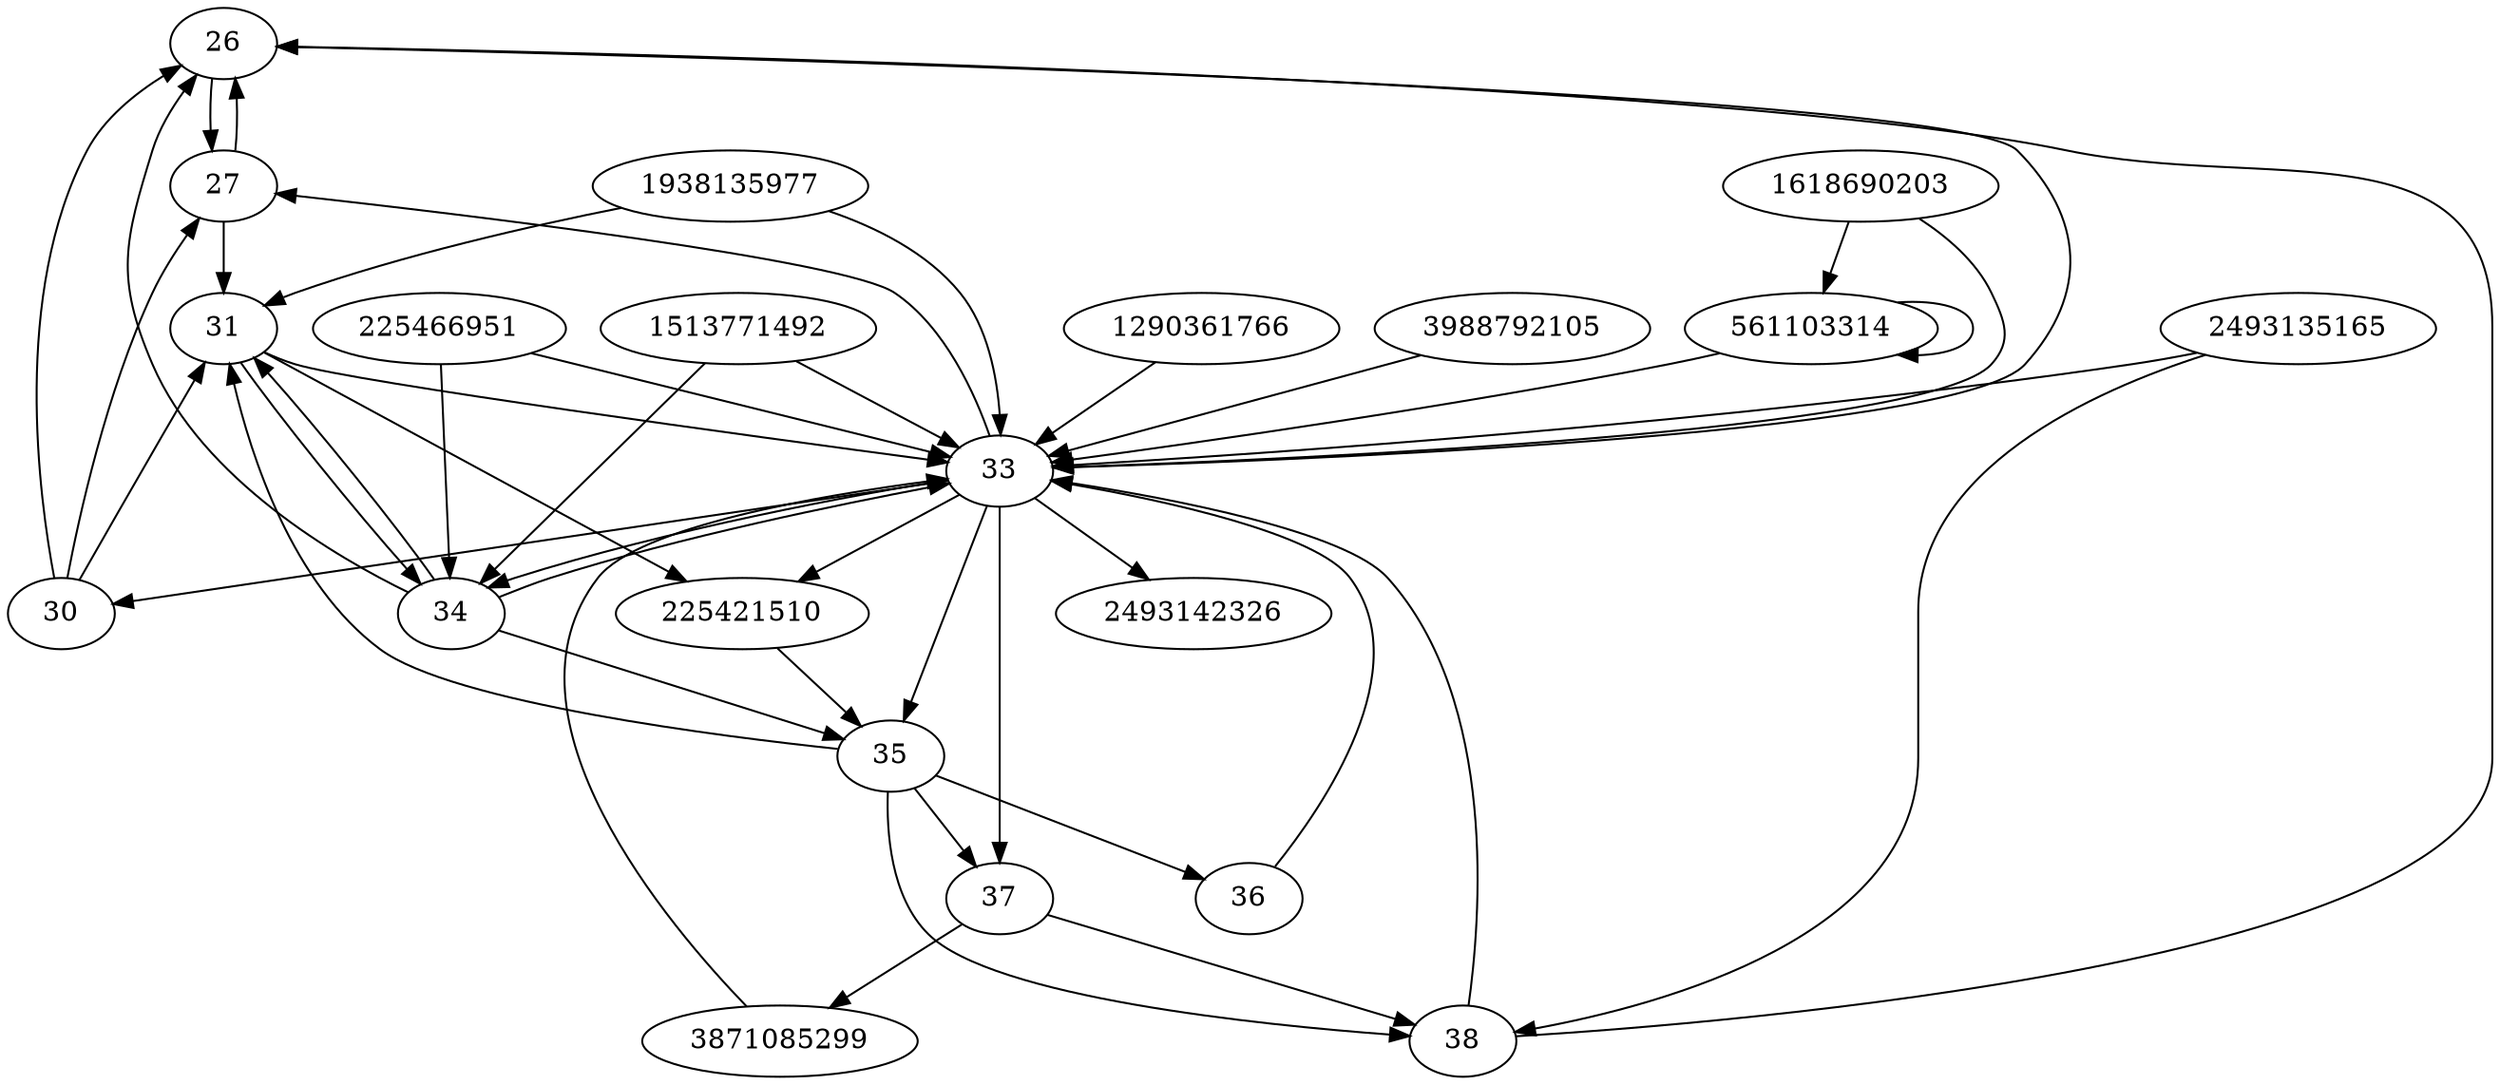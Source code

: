 digraph  {
26;
1618690203;
27;
30;
31;
33;
34;
35;
36;
37;
38;
1290361766;
1938135977;
3988792105;
2493142326;
2493135165;
225421510;
225466951;
561103314;
1513771492;
3871085299;
26 -> 27;
1618690203 -> 561103314;
1618690203 -> 33;
27 -> 31;
27 -> 26;
30 -> 31;
30 -> 27;
30 -> 26;
31 -> 225421510;
31 -> 33;
31 -> 34;
33 -> 225421510;
33 -> 2493142326;
33 -> 35;
33 -> 26;
33 -> 30;
33 -> 34;
33 -> 37;
33 -> 27;
34 -> 33;
34 -> 31;
34 -> 35;
34 -> 26;
35 -> 31;
35 -> 36;
35 -> 38;
35 -> 37;
36 -> 33;
37 -> 3871085299;
37 -> 38;
38 -> 33;
38 -> 26;
1290361766 -> 33;
1938135977 -> 31;
1938135977 -> 33;
3988792105 -> 33;
2493135165 -> 33;
2493135165 -> 38;
225421510 -> 35;
225466951 -> 33;
225466951 -> 34;
561103314 -> 561103314;
561103314 -> 33;
1513771492 -> 33;
1513771492 -> 34;
3871085299 -> 33;
}
